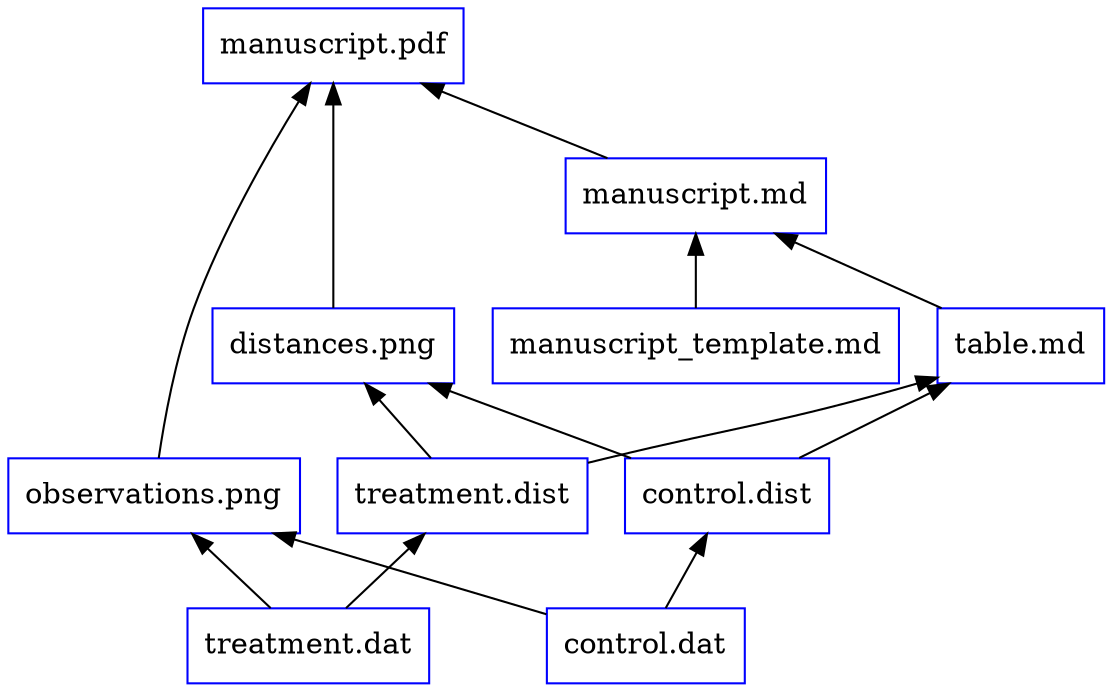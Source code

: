 digraph
{
  graph [dpi=300]
  node  [color="blue",shape="box"]
  edge  [dir="back"]

  manuscript  [label="manuscript.pdf"]
  obs_plot    [label="observations.png"]
  dist_plot   [label="distances.png"]
  man_md      [label="manuscript.md"]
  table_md    [label="table.md"]
  man_temp    [label="manuscript_template.md"]
  control_d   [label="control.dist"]
  treatment_d [label="treatment.dist"]
  control     [label="control.dat"]
  treatment   [label="treatment.dat"]

  manuscript  -> man_md
  manuscript  -> obs_plot
  manuscript  -> dist_plot
  man_md      -> man_temp
  man_md      -> table_md
  table_md    -> control_d
  table_md    -> treatment_d
  dist_plot   -> control_d
  dist_plot   -> treatment_d
  obs_plot    -> control
  obs_plot    -> treatment
  control_d   -> control
  treatment_d -> treatment
}
